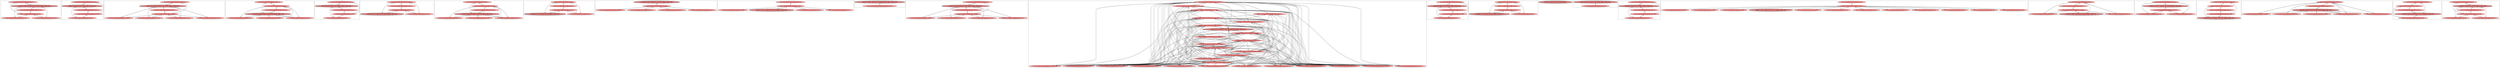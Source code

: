 
digraph G {





subgraph cluster24 {


node1270 [fillcolor=lightcoral,label="[177/178]  %92 = load i32, i32* %i142, align 4, !dbg !1577",shape=ellipse,style=filled ]
node1273 [fillcolor=lightcoral,label="[173/182]  %88 = load i32, i32* %i142, align 4, !dbg !1574",shape=ellipse,style=filled ]
node1271 [penwidth=3.0,fontsize=20,fillcolor=lightcoral,label="[172/183]  store i32 %inc156, i32* %i142, align 4, !dbg !1582",shape=ellipse,style=filled ]
node1268 [fillcolor=lightcoral,label="[179/180]  %95 = load i32, i32* %i142, align 4, !dbg !1582",shape=ellipse,style=filled ]
node1272 [fillcolor=lightcoral,label="[174/181]  store i32 0, i32* %i142, align 4, !dbg !1566",shape=ellipse,style=filled ]
node1269 [fillcolor=lightcoral,label="[175/176]  %86 = load i32, i32* %i142, align 4, !dbg !1568",shape=ellipse,style=filled ]

node1272->node1270 [ ]
node1271->node1270 [ ]
node1269->node1271 [ ]
node1271->node1269 [ ]
node1269->node1272 [ ]
node1268->node1271 [ ]
node1272->node1273 [ ]
node1273->node1272 [ ]
node1270->node1271 [ ]
node1271->node1268 [ ]
node1273->node1271 [ ]
node1271->node1273 [ ]
node1270->node1272 [ ]
node1272->node1269 [ ]
node1272->node1268 [ ]
node1268->node1272 [ ]


}

subgraph cluster22 {


node1265 [fillcolor=lightcoral,label="[249/256]  %22 = load i32, i32* %i28, align 4, !dbg !1398",shape=ellipse,style=filled ]
node1264 [penwidth=3.0,fontsize=20,fillcolor=lightcoral,label="[248/257]  store i32 0, i32* %i28, align 4, !dbg !1379",shape=ellipse,style=filled ]
node1263 [fillcolor=lightcoral,label="[250/255]  store i32 %inc44, i32* %i28, align 4, !dbg !1407",shape=ellipse,style=filled ]
node1261 [fillcolor=lightcoral,label="[253/254]  %26 = load i32, i32* %i28, align 4, !dbg !1407",shape=ellipse,style=filled ]
node1262 [fillcolor=lightcoral,label="[251/252]  %19 = load i32, i32* %i28, align 4, !dbg !1381",shape=ellipse,style=filled ]

node1262->node1264 [ ]
node1264->node1262 [ ]
node1264->node1265 [ ]
node1265->node1264 [ ]
node1262->node1263 [ ]
node1263->node1265 [ ]
node1261->node1263 [ ]
node1265->node1263 [ ]
node1263->node1261 [ ]
node1264->node1261 [ ]
node1263->node1262 [ ]
node1261->node1264 [ ]


}

subgraph cluster20 {


node1246 [fillcolor=lightcoral,label="[203/204]  %63 = load i32, i32* %j109, align 4, !dbg !1520",shape=ellipse,style=filled ]
node1240 [fillcolor=lightcoral,label="[209/210]  %83 = load i32, i32* %j109, align 4, !dbg !1546",shape=ellipse,style=filled ]
node1241 [fillcolor=lightcoral,label="[201/214]  %67 = load i32, i32* %j109, align 4, !dbg !1527",shape=ellipse,style=filled ]
node1243 [penwidth=3.0,fontsize=20,fillcolor=lightcoral,label="[200/215]  store i32 %inc133, i32* %j109, align 4, !dbg !1546",shape=ellipse,style=filled ]
node1239 [fillcolor=lightcoral,label="[211/212]  %82 = load i32, i32* %j109, align 4, !dbg !1541",shape=ellipse,style=filled ]
node1242 [fillcolor=lightcoral,label="[202/213]  store i32 0, i32* %j109, align 4, !dbg !1518",shape=ellipse,style=filled ]
node1245 [fillcolor=lightcoral,label="[207/208]  %77 = load i32, i32* %j109, align 4, !dbg !1536",shape=ellipse,style=filled ]
node1244 [fillcolor=lightcoral,label="[205/206]  %72 = load i32, i32* %j109, align 4, !dbg !1531",shape=ellipse,style=filled ]

node1242->node1246 [ ]
node1246->node1242 [ ]
node1242->node1245 [ ]
node1242->node1240 [ ]
node1242->node1241 [ ]
node1243->node1240 [ ]
node1241->node1243 [ ]
node1245->node1243 [ ]
node1246->node1243 [ ]
node1245->node1242 [ ]
node1243->node1246 [ ]
node1240->node1242 [ ]
node1243->node1245 [ ]
node1243->node1241 [ ]
node1241->node1242 [ ]
node1240->node1243 [ ]
node1239->node1243 [ ]
node1244->node1243 [ ]
node1239->node1242 [ ]
node1243->node1244 [ ]
node1242->node1239 [ ]
node1243->node1239 [ ]
node1244->node1242 [ ]
node1242->node1244 [ ]


}

subgraph cluster18 {


node1233 [fillcolor=lightcoral,label="[227/228]  %35 = load i32, i32* %i66, align 4, !dbg !1449",shape=ellipse,style=filled ]
node1228 [fillcolor=lightcoral,label="[222/231]  store i32 0, i32* %i66, align 4, !dbg !1447",shape=ellipse,style=filled ]
node1230 [fillcolor=lightcoral,label="[223/224]  %49 = load i32, i32* %i66, align 4, !dbg !1480",shape=ellipse,style=filled ]
node1227 [fillcolor=lightcoral,label="[229/230]  %59 = load i32, i32* %i66, align 4, !dbg !1498",shape=ellipse,style=filled ]
node1229 [fillcolor=lightcoral,label="[221/232]  %39 = load i32, i32* %i66, align 4, !dbg !1473",shape=ellipse,style=filled ]
node1231 [fillcolor=lightcoral,label="[225/226]  %54 = load i32, i32* %i66, align 4, !dbg !1489",shape=ellipse,style=filled ]
node1232 [penwidth=3.0,fontsize=20,fillcolor=lightcoral,label="[220/233]  store i32 %inc100, i32* %i66, align 4, !dbg !1498",shape=ellipse,style=filled ]

node1232->node1230 [ ]
node1230->node1232 [ ]
node1231->node1232 [ ]
node1232->node1227 [ ]
node1229->node1228 [ ]
node1232->node1229 [ ]
node1228->node1231 [ ]
node1233->node1232 [ ]
node1232->node1233 [ ]
node1231->node1228 [ ]
node1228->node1227 [ ]
node1233->node1228 [ ]
node1228->node1233 [ ]
node1232->node1231 [ ]
node1227->node1232 [ ]
node1227->node1228 [ ]
node1229->node1232 [ ]
node1228->node1230 [ ]
node1228->node1229 [ ]
node1230->node1228 [ ]


}

subgraph cluster16 {


node1221 [fillcolor=lightcoral,label="[1/8]  %121 = load i32, i32* %i203, align 4, !dbg !1664",shape=ellipse,style=filled ]
node1220 [fillcolor=lightcoral,label="[3/4]  %119 = load i32, i32* %i203, align 4, !dbg !1658",shape=ellipse,style=filled ]
node1219 [penwidth=3.0,fontsize=20,fillcolor=lightcoral,label="[0/9]  store i32 %inc213, i32* %i203, align 4, !dbg !1667",shape=ellipse,style=filled ]
node1217 [fillcolor=lightcoral,label="[5/6]  %124 = load i32, i32* %i203, align 4, !dbg !1667",shape=ellipse,style=filled ]
node1218 [fillcolor=lightcoral,label="[2/7]  store i32 0, i32* %i203, align 4, !dbg !1656",shape=ellipse,style=filled ]

node1220->node1218 [ ]
node1218->node1217 [ ]
node1217->node1218 [ ]
node1219->node1217 [ ]
node1217->node1219 [ ]
node1219->node1221 [ ]
node1220->node1219 [ ]
node1221->node1219 [ ]
node1218->node1221 [ ]
node1218->node1220 [ ]
node1219->node1220 [ ]
node1221->node1218 [ ]


}

subgraph cluster17 {


node1224 [fillcolor=lightcoral,label="[303/306]  store i32 %inc64, i32* %i46, align 4, !dbg !1441",shape=ellipse,style=filled ]
node1226 [fillcolor=lightcoral,label="[301/308]  store i32 0, i32* %i46, align 4, !dbg !1413",shape=ellipse,style=filled ]
node1222 [fillcolor=lightcoral,label="[304/305]  %27 = load i32, i32* %i46, align 4, !dbg !1415",shape=ellipse,style=filled ]
node1225 [penwidth=3.0,fontsize=20,fillcolor=lightcoral,label="[300/309]  %34 = load i32, i32* %i46, align 4, !dbg !1441",shape=ellipse,style=filled ]
node1223 [fillcolor=lightcoral,label="[302/307]  %30 = load i32, i32* %i46, align 4, !dbg !1432",shape=ellipse,style=filled ]

node1223->node1224 [ ]
node1222->node1224 [ ]
node1224->node1225 [ ]
node1226->node1222 [ ]
node1223->node1226 [ ]
node1226->node1223 [ ]
node1224->node1223 [ ]
node1225->node1224 [ ]
node1224->node1222 [ ]
node1226->node1225 [ ]
node1222->node1226 [ ]
node1225->node1226 [ ]


}

subgraph cluster4 {


node1155 [fillcolor=lightcoral,label="[235/246]  %46 = load i32, i32* %j70, align 4, !dbg !1477",shape=ellipse,style=filled ]
node1159 [fillcolor=lightcoral,label="[236/245]  store i32 0, i32* %j70, align 4, !dbg !1456",shape=ellipse,style=filled ]
node1154 [fillcolor=lightcoral,label="[243/244]  %58 = load i32, i32* %j70, align 4, !dbg !1493",shape=ellipse,style=filled ]
node1156 [fillcolor=lightcoral,label="[237/238]  %51 = load i32, i32* %j70, align 4, !dbg !1481",shape=ellipse,style=filled ]
node1157 [fillcolor=lightcoral,label="[239/240]  %56 = load i32, i32* %j70, align 4, !dbg !1490",shape=ellipse,style=filled ]
node1160 [fillcolor=lightcoral,label="[241/242]  %36 = load i32, i32* %j70, align 4, !dbg !1458",shape=ellipse,style=filled ]
node1158 [penwidth=3.0,fontsize=20,fillcolor=lightcoral,label="[234/247]  store i32 %inc97, i32* %j70, align 4, !dbg !1493",shape=ellipse,style=filled ]

node1158->node1160 [ ]
node1160->node1158 [ ]
node1157->node1159 [ ]
node1159->node1157 [ ]
node1160->node1159 [ ]
node1155->node1159 [ ]
node1159->node1160 [ ]
node1159->node1155 [ ]
node1155->node1158 [ ]
node1158->node1154 [ ]
node1154->node1159 [ ]
node1159->node1156 [ ]
node1156->node1158 [ ]
node1158->node1157 [ ]
node1158->node1155 [ ]
node1158->node1156 [ ]
node1154->node1158 [ ]
node1156->node1159 [ ]
node1159->node1154 [ ]
node1157->node1158 [ ]


}

subgraph cluster3 {


node1153 [fillcolor=lightcoral,label="[281/288]  store i32 0, i32* %j, align 4, !dbg !1388",shape=ellipse,style=filled ]
node1152 [fillcolor=lightcoral,label="[282/287]  %24 = load i32, i32* %j, align 4, !dbg !1399",shape=ellipse,style=filled ]
node1151 [penwidth=3.0,fontsize=20,fillcolor=lightcoral,label="[280/289]  %20 = load i32, i32* %j, align 4, !dbg !1390",shape=ellipse,style=filled ]
node1149 [fillcolor=lightcoral,label="[284/285]  %25 = load i32, i32* %j, align 4, !dbg !1402",shape=ellipse,style=filled ]
node1150 [fillcolor=lightcoral,label="[283/286]  store i32 %inc41, i32* %j, align 4, !dbg !1402",shape=ellipse,style=filled ]

node1150->node1149 [ ]
node1149->node1150 [ ]
node1152->node1150 [ ]
node1152->node1153 [ ]
node1153->node1151 [ ]
node1153->node1152 [ ]
node1150->node1152 [ ]
node1150->node1151 [ ]
node1151->node1153 [ ]
node1151->node1150 [ ]
node1153->node1149 [ ]
node1149->node1153 [ ]


}

subgraph cluster2 {


node1147 [penwidth=3.0,fontsize=20,fillcolor=lightcoral,label="[118/129]  %109 = load i32**, i32*** %a, align 8, !dbg !1633",shape=ellipse,style=filled ]
node1146 [fillcolor=lightcoral,label="[126/127]  %104 = load i32**, i32*** %a, align 8, !dbg !1624",shape=ellipse,style=filled ]
node1148 [fillcolor=lightcoral,label="[119/128]  store i32** %0, i32*** %a, align 8, !dbg !1305",shape=ellipse,style=filled ]
node1145 [fillcolor=lightcoral,label="[120/121]  %21 = load i32**, i32*** %a, align 8, !dbg !1397",shape=ellipse,style=filled ]
node1143 [fillcolor=lightcoral,label="[124/125]  %38 = load i32**, i32*** %a, align 8, !dbg !1471",shape=ellipse,style=filled ]
node1144 [fillcolor=lightcoral,label="[122/123]  %3 = load i32**, i32*** %a, align 8, !dbg !1316",shape=ellipse,style=filled ]

node1147->node1148 [ ]
node1148->node1145 [ ]
node1148->node1147 [ ]
node1144->node1148 [ ]
node1146->node1148 [ ]
node1148->node1144 [ ]
node1145->node1148 [ ]
node1148->node1146 [ ]
node1143->node1148 [ ]
node1148->node1143 [ ]


}

subgraph cluster1 {


node1140 [fillcolor=lightcoral,label="[102/103]  %43 = load i32**, i32*** %b, align 8, !dbg !1475",shape=ellipse,style=filled ]
node1139 [fillcolor=lightcoral,label="[104/105]  %112 = load i32**, i32*** %b, align 8, !dbg !1643",shape=ellipse,style=filled ]
node1141 [penwidth=3.0,fontsize=20,fillcolor=lightcoral,label="[96/107]  %117 = load i32**, i32*** %b, align 8, !dbg !1652",shape=ellipse,style=filled ]
node1137 [fillcolor=lightcoral,label="[100/101]  %9 = load i32**, i32*** %b, align 8, !dbg !1338",shape=ellipse,style=filled ]
node1142 [fillcolor=lightcoral,label="[97/106]  store i32** %6, i32*** %b, align 8, !dbg !1327",shape=ellipse,style=filled ]
node1138 [fillcolor=lightcoral,label="[98/99]  %29 = load i32**, i32*** %b, align 8, !dbg !1431",shape=ellipse,style=filled ]

node1142->node1141 [ ]
node1142->node1137 [ ]
node1137->node1142 [ ]
node1141->node1142 [ ]
node1139->node1142 [ ]
node1142->node1139 [ ]
node1140->node1142 [ ]
node1142->node1140 [ ]
node1142->node1138 [ ]
node1138->node1142 [ ]


}

subgraph cluster12 {


node1200 [penwidth=3.0,fontsize=20,fillcolor=lightcoral,label="[168/171]  %98 = load i32, i32* %arrayidx162, align 4, !dbg !1593",shape=ellipse,style=filled ]
node1199 [fillcolor=lightcoral,label="[169/170]  store i32 %call102, i32* %arrayidx104, align 4, !dbg !1506",shape=ellipse,style=filled ]

node1199->node1200 [ ]
node1200->node1199 [ ]


}

subgraph cluster5 {


node1168 [fillcolor=lightcoral,label="[147/148]  %102 = load i32, i32* %expn, align 4, !dbg !1612",shape=ellipse,style=filled ]
node1167 [fillcolor=lightcoral,label="[151/152]  %100 = load i32, i32* %expn, align 4, !dbg !1600",shape=ellipse,style=filled ]
node1162 [fillcolor=lightcoral,label="[141/154]  %61 = load i32, i32* %expn, align 4, !dbg !1504",shape=ellipse,style=filled ]
node1165 [penwidth=3.0,fontsize=20,fillcolor=lightcoral,label="[140/155]  store i32 %inc174, i32* %expn, align 4, !dbg !1612",shape=ellipse,style=filled ]
node1161 [fillcolor=lightcoral,label="[149/150]  %97 = load i32, i32* %expn, align 4, !dbg !1591",shape=ellipse,style=filled ]
node1164 [fillcolor=lightcoral,label="[143/144]  %18 = load i32, i32* %expn, align 4, !dbg !1372",shape=ellipse,style=filled ]
node1163 [fillcolor=lightcoral,label="[142/153]  store i32 0, i32* %expn, align 4, !dbg !1370",shape=ellipse,style=filled ]
node1166 [fillcolor=lightcoral,label="[145/146]  %101 = load i32, i32* %expn, align 4, !dbg !1607",shape=ellipse,style=filled ]

node1165->node1166 [ ]
node1165->node1164 [ ]
node1164->node1165 [ ]
node1163->node1168 [ ]
node1163->node1167 [ ]
node1162->node1163 [ ]
node1168->node1163 [ ]
node1165->node1162 [ ]
node1161->node1165 [ ]
node1167->node1163 [ ]
node1165->node1168 [ ]
node1162->node1165 [ ]
node1163->node1162 [ ]
node1163->node1161 [ ]
node1167->node1165 [ ]
node1165->node1167 [ ]
node1165->node1161 [ ]
node1166->node1163 [ ]
node1166->node1165 [ ]
node1163->node1166 [ ]
node1161->node1163 [ ]
node1168->node1165 [ ]
node1163->node1164 [ ]
node1164->node1163 [ ]


}

subgraph cluster0 {


node1136 [fillcolor=lightcoral,label="[23/54]  store i32* %8, i32** %arrayidx10, align 8, !dbg !1340",shape=ellipse,style=filled ]
node1130 [fillcolor=lightcoral,label="[19/58]  store i32* %2, i32** %arrayidx, align 8, !dbg !1318",shape=ellipse,style=filled ]
node1128 [fillcolor=lightcoral,label="[13/64]  store i32 %rem55, i32* %arrayidx59, align 4, !dbg !1434",shape=ellipse,style=filled ]
node1127 [fillcolor=lightcoral,label="[17/60]  store i32* %14, i32** %arrayidx21, align 8, !dbg !1362",shape=ellipse,style=filled ]
node1126 [fillcolor=lightcoral,label="[25/52]  store i32 %add, i32* %arrayidx95, align 4, !dbg !1491",shape=ellipse,style=filled ]
node1124 [fillcolor=lightcoral,label="[11/66]  store i32 %mul, i32* %arrayidx88, align 4, !dbg !1482",shape=ellipse,style=filled ]
node1113 [fillcolor=lightcoral,label="[36/37]  %23 = load i32*, i32** %arrayidx37, align 8, !dbg !1397",shape=ellipse,style=filled ]
node1121 [fillcolor=lightcoral,label="[42/43]  %40 = load i32*, i32** %arrayidx78, align 8, !dbg !1471",shape=ellipse,style=filled ]
node1112 [fillcolor=lightcoral,label="[38/39]  %50 = load i32*, i32** %arrayidx86, align 8, !dbg !1479",shape=ellipse,style=filled ]
node1111 [fillcolor=lightcoral,label="[40/41]  %42 = load i32, i32* %arrayidx80, align 4, !dbg !1471",shape=ellipse,style=filled ]
node1110 [fillcolor=lightcoral,label="[44/45]  %47 = load i32, i32* %arrayidx84, align 4, !dbg !1475",shape=ellipse,style=filled ]
node1134 [fillcolor=lightcoral,label="[27/50]  store i32 %73, i32* %arrayidx125, align 4, !dbg !1537",shape=ellipse,style=filled ]
node1131 [fillcolor=lightcoral,label="[21/56]  store i32 %78, i32* %arrayidx131, align 4, !dbg !1544",shape=ellipse,style=filled ]
node1129 [fillcolor=lightcoral,label="[18/59]  %68 = load i32, i32* %arrayidx116, align 4, !dbg !1524",shape=ellipse,style=filled ]
node1118 [fillcolor=lightcoral,label="[26/51]  %73 = load i32, i32* %arrayidx121, align 4, !dbg !1529",shape=ellipse,style=filled ]
node1109 [fillcolor=lightcoral,label="[46/47]  %45 = load i32*, i32** %arrayidx82, align 8, !dbg !1475",shape=ellipse,style=filled ]
node1114 [fillcolor=lightcoral,label="[34/35]  %114 = load i32*, i32** %arrayidx193, align 8, !dbg !1643",shape=ellipse,style=filled ]
node1133 [fillcolor=lightcoral,label="[22/55]  %81 = load i32*, i32** %arrayidx127, align 8, !dbg !1539",shape=ellipse,style=filled ]
node1115 [fillcolor=lightcoral,label="[32/33]  %66 = load i32*, i32** %arrayidx114, align 8, !dbg !1524",shape=ellipse,style=filled ]
node1125 [fillcolor=lightcoral,label="[16/61]  %71 = load i32*, i32** %arrayidx118, align 8, !dbg !1529",shape=ellipse,style=filled ]
node1120 [fillcolor=lightcoral,label="[14/63]  %76 = load i32*, i32** %arrayidx123, align 8, !dbg !1534",shape=ellipse,style=filled ]
node1132 [fillcolor=lightcoral,label="[20/57]  %57 = load i32, i32* %arrayidx95, align 4, !dbg !1491",shape=ellipse,style=filled ]
node1116 [fillcolor=lightcoral,label="[30/31]  %106 = load i32*, i32** %arrayidx181, align 8, !dbg !1624",shape=ellipse,style=filled ]
node1117 [fillcolor=lightcoral,label="[28/29]  %31 = load i32*, i32** %arrayidx57, align 8, !dbg !1431",shape=ellipse,style=filled ]
node1108 [fillcolor=lightcoral,label="[48/49]  %93 = load i32*, i32** %arrayidx152, align 8, !dbg !1576",shape=ellipse,style=filled ]
node1119 [fillcolor=lightcoral,label="[15/62]  store i32 %rem, i32* %arrayidx39, align 4, !dbg !1400",shape=ellipse,style=filled ]
node1122 [penwidth=3.0,fontsize=20,fillcolor=lightcoral,label="[10/67]  %122 = load i32*, i32** %arrayidx208, align 8, !dbg !1662",shape=ellipse,style=filled ]
node1135 [fillcolor=lightcoral,label="[24/53]  %55 = load i32*, i32** %arrayidx93, align 8, !dbg !1488",shape=ellipse,style=filled ]
node1123 [fillcolor=lightcoral,label="[12/65]  %89 = load i32*, i32** %arrayidx147, align 8, !dbg !1572",shape=ellipse,style=filled ]

node1133->node1131 [ ]
node1131->node1133 [ ]
node1130->node1135 [ ]
node1133->node1130 [ ]
node1130->node1133 [ ]
node1132->node1130 [ ]
node1130->node1132 [ ]
node1129->node1136 [ ]
node1136->node1129 [ ]
node1134->node1129 [ ]
node1131->node1129 [ ]
node1129->node1131 [ ]
node1130->node1129 [ ]
node1129->node1130 [ ]
node1128->node1133 [ ]
node1111->node1134 [ ]
node1132->node1119 [ ]
node1118->node1128 [ ]
node1127->node1112 [ ]
node1119->node1132 [ ]
node1127->node1113 [ ]
node1110->node1136 [ ]
node1134->node1110 [ ]
node1134->node1114 [ ]
node1136->node1121 [ ]
node1133->node1127 [ ]
node1113->node1131 [ ]
node1134->node1111 [ ]
node1117->node1131 [ ]
node1130->node1115 [ ]
node1136->node1135 [ ]
node1127->node1110 [ ]
node1120->node1134 [ ]
node1124->node1116 [ ]
node1128->node1111 [ ]
node1119->node1123 [ ]
node1136->node1111 [ ]
node1128->node1113 [ ]
node1112->node1127 [ ]
node1130->node1110 [ ]
node1131->node1115 [ ]
node1135->node1127 [ ]
node1110->node1119 [ ]
node1109->node1136 [ ]
node1119->node1133 [ ]
node1136->node1110 [ ]
node1125->node1130 [ ]
node1110->node1134 [ ]
node1119->node1108 [ ]
node1130->node1116 [ ]
node1114->node1124 [ ]
node1131->node1112 [ ]
node1127->node1111 [ ]
node1129->node1119 [ ]
node1124->node1125 [ ]
node1126->node1110 [ ]
node1111->node1130 [ ]
node1128->node1118 [ ]
node1136->node1122 [ ]
node1128->node1112 [ ]
node1128->node1135 [ ]
node1111->node1126 [ ]
node1115->node1136 [ ]
node1128->node1114 [ ]
node1119->node1118 [ ]
node1117->node1128 [ ]
node1136->node1109 [ ]
node1113->node1119 [ ]
node1124->node1120 [ ]
node1133->node1124 [ ]
node1136->node1112 [ ]
node1119->node1122 [ ]
node1109->node1130 [ ]
node1113->node1126 [ ]
node1111->node1136 [ ]
node1114->node1130 [ ]
node1118->node1119 [ ]
node1126->node1121 [ ]
node1124->node1112 [ ]
node1115->node1124 [ ]
node1119->node1135 [ ]
node1136->node1132 [ ]
node1114->node1128 [ ]
node1111->node1127 [ ]
node1131->node1132 [ ]
node1108->node1126 [ ]
node1136->node1118 [ ]
node1119->node1114 [ ]
node1117->node1119 [ ]
node1126->node1122 [ ]
node1110->node1130 [ ]
node1129->node1127 [ ]
node1134->node1117 [ ]
node1124->node1111 [ ]
node1130->node1118 [ ]
node1116->node1130 [ ]
node1121->node1130 [ ]
node1128->node1120 [ ]
node1122->node1126 [ ]
node1120->node1131 [ ]
node1120->node1136 [ ]
node1134->node1108 [ ]
node1135->node1134 [ ]
node1118->node1130 [ ]
node1130->node1113 [ ]
node1130->node1121 [ ]
node1131->node1120 [ ]
node1131->node1108 [ ]
node1125->node1124 [ ]
node1124->node1135 [ ]
node1121->node1131 [ ]
node1121->node1136 [ ]
node1123->node1124 [ ]
node1114->node1119 [ ]
node1116->node1134 [ ]
node1127->node1121 [ ]
node1121->node1128 [ ]
node1131->node1114 [ ]
node1134->node1122 [ ]
node1132->node1124 [ ]
node1117->node1127 [ ]
node1133->node1136 [ ]
node1121->node1126 [ ]
node1124->node1132 [ ]
node1130->node1114 [ ]
node1118->node1131 [ ]
node1118->node1124 [ ]
node1112->node1124 [ ]
node1122->node1124 [ ]
node1123->node1136 [ ]
node1115->node1119 [ ]
node1130->node1123 [ ]
node1109->node1134 [ ]
node1132->node1131 [ ]
node1120->node1128 [ ]
node1134->node1113 [ ]
node1120->node1130 [ ]
node1122->node1128 [ ]
node1108->node1131 [ ]
node1111->node1128 [ ]
node1128->node1117 [ ]
node1134->node1112 [ ]
node1127->node1133 [ ]
node1136->node1114 [ ]
node1122->node1130 [ ]
node1113->node1134 [ ]
node1112->node1134 [ ]
node1124->node1117 [ ]
node1126->node1120 [ ]
node1134->node1121 [ ]
node1127->node1123 [ ]
node1131->node1111 [ ]
node1134->node1123 [ ]
node1115->node1126 [ ]
node1119->node1109 [ ]
node1131->node1109 [ ]
node1136->node1123 [ ]
node1134->node1133 [ ]
node1124->node1122 [ ]
node1127->node1118 [ ]
node1119->node1117 [ ]
node1134->node1116 [ ]
node1119->node1110 [ ]
node1126->node1113 [ ]
node1109->node1119 [ ]
node1108->node1134 [ ]
node1113->node1130 [ ]
node1109->node1124 [ ]
node1116->node1131 [ ]
node1131->node1135 [ ]
node1119->node1113 [ ]
node1136->node1115 [ ]
node1108->node1124 [ ]
node1135->node1131 [ ]
node1122->node1136 [ ]
node1117->node1136 [ ]
node1123->node1134 [ ]
node1134->node1118 [ ]
node1124->node1113 [ ]
node1133->node1119 [ ]
node1127->node1120 [ ]
node1120->node1119 [ ]
node1112->node1131 [ ]
node1136->node1108 [ ]
node1124->node1123 [ ]
node1115->node1131 [ ]
node1127->node1117 [ ]
node1136->node1117 [ ]
node1131->node1113 [ ]
node1113->node1128 [ ]
node1122->node1119 [ ]
node1128->node1129 [ ]
node1131->node1116 [ ]
node1114->node1126 [ ]
node1126->node1114 [ ]
node1120->node1126 [ ]
node1119->node1112 [ ]
node1109->node1128 [ ]
node1131->node1118 [ ]
node1110->node1126 [ ]
node1130->node1112 [ ]
node1120->node1127 [ ]
node1110->node1127 [ ]
node1134->node1120 [ ]
node1123->node1130 [ ]
node1119->node1120 [ ]
node1122->node1131 [ ]
node1125->node1126 [ ]
node1112->node1136 [ ]
node1127->node1125 [ ]
node1130->node1111 [ ]
node1128->node1122 [ ]
node1111->node1124 [ ]
node1120->node1124 [ ]
node1115->node1127 [ ]
node1117->node1134 [ ]
node1115->node1128 [ ]
node1118->node1127 [ ]
node1124->node1114 [ ]
node1124->node1129 [ ]
node1110->node1131 [ ]
node1126->node1117 [ ]
node1121->node1134 [ ]
node1134->node1109 [ ]
node1130->node1122 [ ]
node1110->node1128 [ ]
node1128->node1110 [ ]
node1133->node1126 [ ]
node1124->node1118 [ ]
node1117->node1130 [ ]
node1136->node1113 [ ]
node1128->node1121 [ ]
node1113->node1136 [ ]
node1119->node1116 [ ]
node1129->node1128 [ ]
node1129->node1124 [ ]
node1118->node1134 [ ]
node1123->node1131 [ ]
node1131->node1117 [ ]
node1116->node1127 [ ]
node1131->node1123 [ ]
node1122->node1134 [ ]
node1108->node1119 [ ]
node1126->node1118 [ ]
node1127->node1108 [ ]
node1122->node1127 [ ]
node1135->node1128 [ ]
node1124->node1121 [ ]
node1126->node1116 [ ]
node1127->node1122 [ ]
node1127->node1116 [ ]
node1119->node1129 [ ]
node1112->node1119 [ ]
node1127->node1115 [ ]
node1124->node1110 [ ]
node1108->node1128 [ ]
node1128->node1108 [ ]
node1129->node1134 [ ]
node1118->node1136 [ ]
node1121->node1127 [ ]
node1126->node1111 [ ]
node1124->node1115 [ ]
node1126->node1133 [ ]
node1133->node1128 [ ]
node1108->node1127 [ ]
node1108->node1136 [ ]
node1116->node1124 [ ]
node1119->node1111 [ ]
node1135->node1130 [ ]
node1111->node1119 [ ]
node1118->node1126 [ ]
node1130->node1117 [ ]
node1117->node1126 [ ]
node1130->node1108 [ ]
node1131->node1122 [ ]
node1109->node1126 [ ]
node1112->node1126 [ ]
node1116->node1126 [ ]
node1119->node1121 [ ]
node1136->node1120 [ ]
node1126->node1109 [ ]
node1128->node1109 [ ]
node1116->node1119 [ ]
node1126->node1115 [ ]
node1131->node1110 [ ]
node1117->node1124 [ ]
node1116->node1128 [ ]
node1130->node1109 [ ]
node1119->node1125 [ ]
node1125->node1119 [ ]
node1121->node1124 [ ]
node1134->node1135 [ ]
node1110->node1124 [ ]
node1113->node1124 [ ]
node1114->node1131 [ ]
node1134->node1115 [ ]
node1136->node1116 [ ]
node1116->node1136 [ ]
node1126->node1123 [ ]
node1108->node1130 [ ]
node1133->node1134 [ ]
node1126->node1112 [ ]
node1112->node1128 [ ]
node1123->node1128 [ ]
node1128->node1123 [ ]
node1124->node1108 [ ]
node1119->node1115 [ ]
node1130->node1125 [ ]
node1125->node1128 [ ]
node1128->node1125 [ ]
node1136->node1125 [ ]
node1125->node1136 [ ]
node1136->node1133 [ ]
node1109->node1127 [ ]
node1131->node1121 [ ]
node1112->node1130 [ ]
node1124->node1109 [ ]
node1123->node1119 [ ]
node1132->node1134 [ ]
node1123->node1126 [ ]
node1115->node1130 [ ]
node1134->node1132 [ ]
node1128->node1116 [ ]
node1130->node1120 [ ]
node1135->node1126 [ ]
node1127->node1135 [ ]
node1113->node1127 [ ]
node1114->node1127 [ ]
node1124->node1133 [ ]
node1127->node1114 [ ]
node1132->node1128 [ ]
node1125->node1131 [ ]
node1131->node1125 [ ]
node1114->node1134 [ ]
node1135->node1119 [ ]
node1114->node1136 [ ]
node1123->node1127 [ ]
node1115->node1134 [ ]
node1111->node1131 [ ]
node1126->node1125 [ ]
node1125->node1127 [ ]
node1128->node1115 [ ]
node1109->node1131 [ ]
node1127->node1129 [ ]
node1125->node1134 [ ]
node1132->node1136 [ ]
node1134->node1125 [ ]
node1126->node1129 [ ]
node1129->node1126 [ ]
node1135->node1136 [ ]
node1126->node1132 [ ]
node1132->node1126 [ ]
node1126->node1135 [ ]
node1127->node1132 [ ]
node1132->node1127 [ ]
node1126->node1108 [ ]
node1128->node1132 [ ]
node1127->node1109 [ ]
node1135->node1124 [ ]
node1121->node1119 [ ]


}

subgraph cluster6 {


node1173 [fillcolor=lightcoral,label="[311/318]  %10 = load i32, i32* %i4, align 4, !dbg !1339",shape=ellipse,style=filled ]
node1172 [penwidth=3.0,fontsize=20,fillcolor=lightcoral,label="[310/319]  store i32 0, i32* %i4, align 4, !dbg !1330",shape=ellipse,style=filled ]
node1171 [fillcolor=lightcoral,label="[313/314]  %7 = load i32, i32* %i4, align 4, !dbg !1332",shape=ellipse,style=filled ]
node1169 [fillcolor=lightcoral,label="[315/316]  %11 = load i32, i32* %i4, align 4, !dbg !1342",shape=ellipse,style=filled ]
node1170 [fillcolor=lightcoral,label="[312/317]  store i32 %inc12, i32* %i4, align 4, !dbg !1342",shape=ellipse,style=filled ]

node1170->node1169 [ ]
node1169->node1170 [ ]
node1171->node1170 [ ]
node1170->node1173 [ ]
node1173->node1170 [ ]
node1170->node1171 [ ]
node1169->node1172 [ ]
node1171->node1172 [ ]
node1172->node1169 [ ]
node1172->node1173 [ ]
node1172->node1171 [ ]
node1173->node1172 [ ]


}

subgraph cluster14 {


node1210 [fillcolor=lightcoral,label="[291/298]  store i32 0, i32* %i, align 4, !dbg !1308",shape=ellipse,style=filled ]
node1209 [fillcolor=lightcoral,label="[292/297]  %1 = load i32, i32* %i, align 4, !dbg !1310",shape=ellipse,style=filled ]
node1208 [penwidth=3.0,fontsize=20,fillcolor=lightcoral,label="[290/299]  %4 = load i32, i32* %i, align 4, !dbg !1317",shape=ellipse,style=filled ]
node1206 [fillcolor=lightcoral,label="[294/295]  %5 = load i32, i32* %i, align 4, !dbg !1320",shape=ellipse,style=filled ]
node1207 [fillcolor=lightcoral,label="[293/296]  store i32 %inc, i32* %i, align 4, !dbg !1320",shape=ellipse,style=filled ]

node1209->node1207 [ ]
node1208->node1207 [ ]
node1207->node1208 [ ]
node1209->node1210 [ ]
node1210->node1209 [ ]
node1207->node1209 [ ]
node1210->node1208 [ ]
node1208->node1210 [ ]
node1210->node1206 [ ]
node1206->node1207 [ ]
node1206->node1210 [ ]
node1207->node1206 [ ]


}

subgraph cluster7 {


node1174 [penwidth=3.0,fontsize=20,fillcolor=lightcoral,label="[330/331]  store i32 0, i32* %retval, align 4",shape=ellipse,style=filled ]



}

subgraph cluster23 {


node1267 [penwidth=3.0,fontsize=20,fillcolor=lightcoral,label="[216/219]  %78 = load i32, i32* %tmp, align 4, !dbg !1538",shape=ellipse,style=filled ]
node1266 [fillcolor=lightcoral,label="[217/218]  store i32 %68, i32* %tmp, align 4, !dbg !1528",shape=ellipse,style=filled ]

node1266->node1267 [ ]
node1267->node1266 [ ]


}

subgraph cluster8 {


node1179 [fillcolor=lightcoral,label="[321/328]  %32 = load i32, i32* %j50, align 4, !dbg !1433",shape=ellipse,style=filled ]
node1175 [fillcolor=lightcoral,label="[323/324]  %28 = load i32, i32* %j50, align 4, !dbg !1424",shape=ellipse,style=filled ]
node1178 [penwidth=3.0,fontsize=20,fillcolor=lightcoral,label="[320/329]  store i32 0, i32* %j50, align 4, !dbg !1422",shape=ellipse,style=filled ]
node1177 [fillcolor=lightcoral,label="[322/327]  store i32 %inc61, i32* %j50, align 4, !dbg !1436",shape=ellipse,style=filled ]
node1176 [fillcolor=lightcoral,label="[325/326]  %33 = load i32, i32* %j50, align 4, !dbg !1436",shape=ellipse,style=filled ]

node1177->node1176 [ ]
node1177->node1175 [ ]
node1176->node1177 [ ]
node1175->node1177 [ ]
node1176->node1178 [ ]
node1178->node1176 [ ]
node1178->node1179 [ ]
node1179->node1178 [ ]
node1179->node1177 [ ]
node1175->node1178 [ ]
node1177->node1179 [ ]
node1178->node1175 [ ]


}

subgraph cluster21 {


node1260 [fillcolor=lightcoral,label="[72/73]  %99 = load i32**, i32*** %c, align 8, !dbg !1594",shape=ellipse,style=filled ]
node1256 [fillcolor=lightcoral,label="[74/75]  %69 = load i32**, i32*** %c, align 8, !dbg !1529",shape=ellipse,style=filled ]
node1257 [fillcolor=lightcoral,label="[78/79]  %74 = load i32**, i32*** %c, align 8, !dbg !1534",shape=ellipse,style=filled ]
node1254 [fillcolor=lightcoral,label="[82/83]  %53 = load i32**, i32*** %c, align 8, !dbg !1488",shape=ellipse,style=filled ]
node1255 [penwidth=3.0,fontsize=20,fillcolor=lightcoral,label="[68/95]  %120 = load i32**, i32*** %c, align 8, !dbg !1662",shape=ellipse,style=filled ]
node1253 [fillcolor=lightcoral,label="[84/85]  %87 = load i32**, i32*** %c, align 8, !dbg !1572",shape=ellipse,style=filled ]
node1248 [fillcolor=lightcoral,label="[88/89]  %79 = load i32**, i32*** %c, align 8, !dbg !1539",shape=ellipse,style=filled ]
node1251 [fillcolor=lightcoral,label="[90/91]  %91 = load i32**, i32*** %c, align 8, !dbg !1576",shape=ellipse,style=filled ]
node1247 [fillcolor=lightcoral,label="[92/93]  %125 = load i32**, i32*** %c, align 8, !dbg !1671",shape=ellipse,style=filled ]
node1249 [fillcolor=lightcoral,label="[86/87]  %48 = load i32**, i32*** %c, align 8, !dbg !1479",shape=ellipse,style=filled ]
node1258 [fillcolor=lightcoral,label="[76/77]  %60 = load i32**, i32*** %c, align 8, !dbg !1502",shape=ellipse,style=filled ]
node1252 [fillcolor=lightcoral,label="[69/94]  store i32** %12, i32*** %c, align 8, !dbg !1349",shape=ellipse,style=filled ]
node1259 [fillcolor=lightcoral,label="[70/71]  %64 = load i32**, i32*** %c, align 8, !dbg !1524",shape=ellipse,style=filled ]
node1250 [fillcolor=lightcoral,label="[80/81]  %15 = load i32**, i32*** %c, align 8, !dbg !1360",shape=ellipse,style=filled ]

node1252->node1257 [ ]
node1257->node1252 [ ]
node1256->node1252 [ ]
node1252->node1255 [ ]
node1259->node1252 [ ]
node1252->node1259 [ ]
node1252->node1256 [ ]
node1260->node1252 [ ]
node1254->node1252 [ ]
node1252->node1250 [ ]
node1252->node1253 [ ]
node1252->node1254 [ ]
node1250->node1252 [ ]
node1252->node1260 [ ]
node1252->node1249 [ ]
node1249->node1252 [ ]
node1252->node1248 [ ]
node1252->node1258 [ ]
node1252->node1247 [ ]
node1255->node1252 [ ]
node1247->node1252 [ ]
node1251->node1252 [ ]
node1252->node1251 [ ]
node1248->node1252 [ ]
node1258->node1252 [ ]
node1253->node1252 [ ]


}

subgraph cluster9 {


node1185 [fillcolor=lightcoral,label="[157/166]  store i32 0, i32* %j138, align 4, !dbg !1557",shape=ellipse,style=filled ]
node1183 [fillcolor=lightcoral,label="[158/165]  %90 = load i32, i32* %j138, align 4, !dbg !1575",shape=ellipse,style=filled ]
node1180 [fillcolor=lightcoral,label="[162/163]  %94 = load i32, i32* %j138, align 4, !dbg !1579",shape=ellipse,style=filled ]
node1184 [penwidth=3.0,fontsize=20,fillcolor=lightcoral,label="[156/167]  %96 = load i32, i32* %j138, align 4, !dbg !1587",shape=ellipse,style=filled ]
node1182 [fillcolor=lightcoral,label="[159/164]  store i32 %inc159, i32* %j138, align 4, !dbg !1587",shape=ellipse,style=filled ]
node1181 [fillcolor=lightcoral,label="[160/161]  %85 = load i32, i32* %j138, align 4, !dbg !1559",shape=ellipse,style=filled ]

node1182->node1181 [ ]
node1182->node1180 [ ]
node1180->node1182 [ ]
node1185->node1181 [ ]
node1181->node1182 [ ]
node1181->node1185 [ ]
node1180->node1185 [ ]
node1185->node1180 [ ]
node1184->node1185 [ ]
node1185->node1183 [ ]
node1185->node1184 [ ]
node1182->node1183 [ ]
node1183->node1182 [ ]
node1182->node1184 [ ]
node1183->node1185 [ ]
node1184->node1182 [ ]


}

subgraph cluster19 {


node1238 [fillcolor=lightcoral,label="[109/116]  store i32 0, i32* %i188, align 4, !dbg !1637",shape=ellipse,style=filled ]
node1236 [penwidth=3.0,fontsize=20,fillcolor=lightcoral,label="[108/117]  %111 = load i32, i32* %i188, align 4, !dbg !1639",shape=ellipse,style=filled ]
node1237 [fillcolor=lightcoral,label="[111/114]  store i32 %inc198, i32* %i188, align 4, !dbg !1648",shape=ellipse,style=filled ]
node1234 [fillcolor=lightcoral,label="[112/113]  %116 = load i32, i32* %i188, align 4, !dbg !1648",shape=ellipse,style=filled ]
node1235 [fillcolor=lightcoral,label="[110/115]  %113 = load i32, i32* %i188, align 4, !dbg !1645",shape=ellipse,style=filled ]

node1236->node1238 [ ]
node1235->node1238 [ ]
node1237->node1236 [ ]
node1237->node1235 [ ]
node1238->node1235 [ ]
node1238->node1234 [ ]
node1237->node1234 [ ]
node1234->node1238 [ ]
node1235->node1237 [ ]
node1238->node1236 [ ]
node1236->node1237 [ ]
node1234->node1237 [ ]


}

subgraph cluster10 {


node1189 [fillcolor=lightcoral,label="[260/265]  %16 = load i32, i32* %i15, align 4, !dbg !1361",shape=ellipse,style=filled ]
node1188 [penwidth=3.0,fontsize=20,fillcolor=lightcoral,label="[258/267]  %13 = load i32, i32* %i15, align 4, !dbg !1354",shape=ellipse,style=filled ]
node1186 [fillcolor=lightcoral,label="[262/263]  %17 = load i32, i32* %i15, align 4, !dbg !1364",shape=ellipse,style=filled ]
node1190 [fillcolor=lightcoral,label="[259/266]  store i32 0, i32* %i15, align 4, !dbg !1352",shape=ellipse,style=filled ]
node1187 [fillcolor=lightcoral,label="[261/264]  store i32 %inc23, i32* %i15, align 4, !dbg !1364",shape=ellipse,style=filled ]

node1189->node1187 [ ]
node1188->node1187 [ ]
node1187->node1186 [ ]
node1187->node1188 [ ]
node1189->node1190 [ ]
node1190->node1189 [ ]
node1190->node1188 [ ]
node1187->node1189 [ ]
node1186->node1187 [ ]
node1188->node1190 [ ]
node1186->node1190 [ ]
node1190->node1186 [ ]


}

subgraph cluster11 {


node1198 [fillcolor=lightcoral,label="[186/197]  store i32 0, i32* %i105, align 4, !dbg !1509",shape=ellipse,style=filled ]
node1197 [penwidth=3.0,fontsize=20,fillcolor=lightcoral,label="[184/199]  store i32 %inc136, i32* %i105, align 4, !dbg !1551",shape=ellipse,style=filled ]
node1191 [fillcolor=lightcoral,label="[195/196]  %80 = load i32, i32* %i105, align 4, !dbg !1540",shape=ellipse,style=filled ]
node1194 [fillcolor=lightcoral,label="[185/198]  %65 = load i32, i32* %i105, align 4, !dbg !1526",shape=ellipse,style=filled ]
node1192 [fillcolor=lightcoral,label="[193/194]  %62 = load i32, i32* %i105, align 4, !dbg !1511",shape=ellipse,style=filled ]
node1196 [fillcolor=lightcoral,label="[191/192]  %84 = load i32, i32* %i105, align 4, !dbg !1551",shape=ellipse,style=filled ]
node1193 [fillcolor=lightcoral,label="[187/188]  %70 = load i32, i32* %i105, align 4, !dbg !1530",shape=ellipse,style=filled ]
node1195 [fillcolor=lightcoral,label="[189/190]  %75 = load i32, i32* %i105, align 4, !dbg !1535",shape=ellipse,style=filled ]

node1198->node1196 [ ]
node1195->node1198 [ ]
node1195->node1197 [ ]
node1191->node1198 [ ]
node1197->node1194 [ ]
node1193->node1198 [ ]
node1193->node1197 [ ]
node1198->node1193 [ ]
node1198->node1194 [ ]
node1198->node1192 [ ]
node1192->node1198 [ ]
node1197->node1195 [ ]
node1197->node1196 [ ]
node1198->node1195 [ ]
node1192->node1197 [ ]
node1197->node1193 [ ]
node1196->node1197 [ ]
node1194->node1198 [ ]
node1197->node1192 [ ]
node1194->node1197 [ ]
node1191->node1197 [ ]
node1196->node1198 [ ]
node1198->node1191 [ ]
node1197->node1191 [ ]


}

subgraph cluster13 {


node1205 [fillcolor=lightcoral,label="[131/138]  %105 = load i32, i32* %i176, align 4, !dbg !1626",shape=ellipse,style=filled ]
node1203 [fillcolor=lightcoral,label="[132/137]  store i32 0, i32* %i176, align 4, !dbg !1618",shape=ellipse,style=filled ]
node1201 [fillcolor=lightcoral,label="[135/136]  %108 = load i32, i32* %i176, align 4, !dbg !1629",shape=ellipse,style=filled ]
node1204 [penwidth=3.0,fontsize=20,fillcolor=lightcoral,label="[130/139]  store i32 %inc183, i32* %i176, align 4, !dbg !1629",shape=ellipse,style=filled ]
node1202 [fillcolor=lightcoral,label="[133/134]  %103 = load i32, i32* %i176, align 4, !dbg !1620",shape=ellipse,style=filled ]

node1203->node1202 [ ]
node1203->node1201 [ ]
node1202->node1203 [ ]
node1201->node1203 [ ]
node1202->node1204 [ ]
node1204->node1202 [ ]
node1204->node1205 [ ]
node1205->node1204 [ ]
node1205->node1203 [ ]
node1204->node1201 [ ]
node1203->node1205 [ ]
node1201->node1204 [ ]


}

subgraph cluster15 {


node1216 [fillcolor=lightcoral,label="[269/278]  %41 = load i32, i32* %k, align 4, !dbg !1474",shape=ellipse,style=filled ]
node1215 [penwidth=3.0,fontsize=20,fillcolor=lightcoral,label="[268/279]  store i32 0, i32* %k, align 4, !dbg !1465",shape=ellipse,style=filled ]
node1214 [fillcolor=lightcoral,label="[270/277]  store i32 %inc90, i32* %k, align 4, !dbg !1484",shape=ellipse,style=filled ]
node1213 [fillcolor=lightcoral,label="[275/276]  %52 = load i32, i32* %k, align 4, !dbg !1484",shape=ellipse,style=filled ]
node1211 [fillcolor=lightcoral,label="[273/274]  %44 = load i32, i32* %k, align 4, !dbg !1476",shape=ellipse,style=filled ]
node1212 [fillcolor=lightcoral,label="[271/272]  %37 = load i32, i32* %k, align 4, !dbg !1467",shape=ellipse,style=filled ]

node1215->node1213 [ ]
node1215->node1212 [ ]
node1214->node1213 [ ]
node1212->node1214 [ ]
node1214->node1212 [ ]
node1215->node1216 [ ]
node1216->node1215 [ ]
node1216->node1214 [ ]
node1213->node1215 [ ]
node1211->node1214 [ ]
node1212->node1215 [ ]
node1215->node1211 [ ]
node1213->node1214 [ ]
node1214->node1216 [ ]
node1214->node1211 [ ]
node1211->node1215 [ ]


}

}
